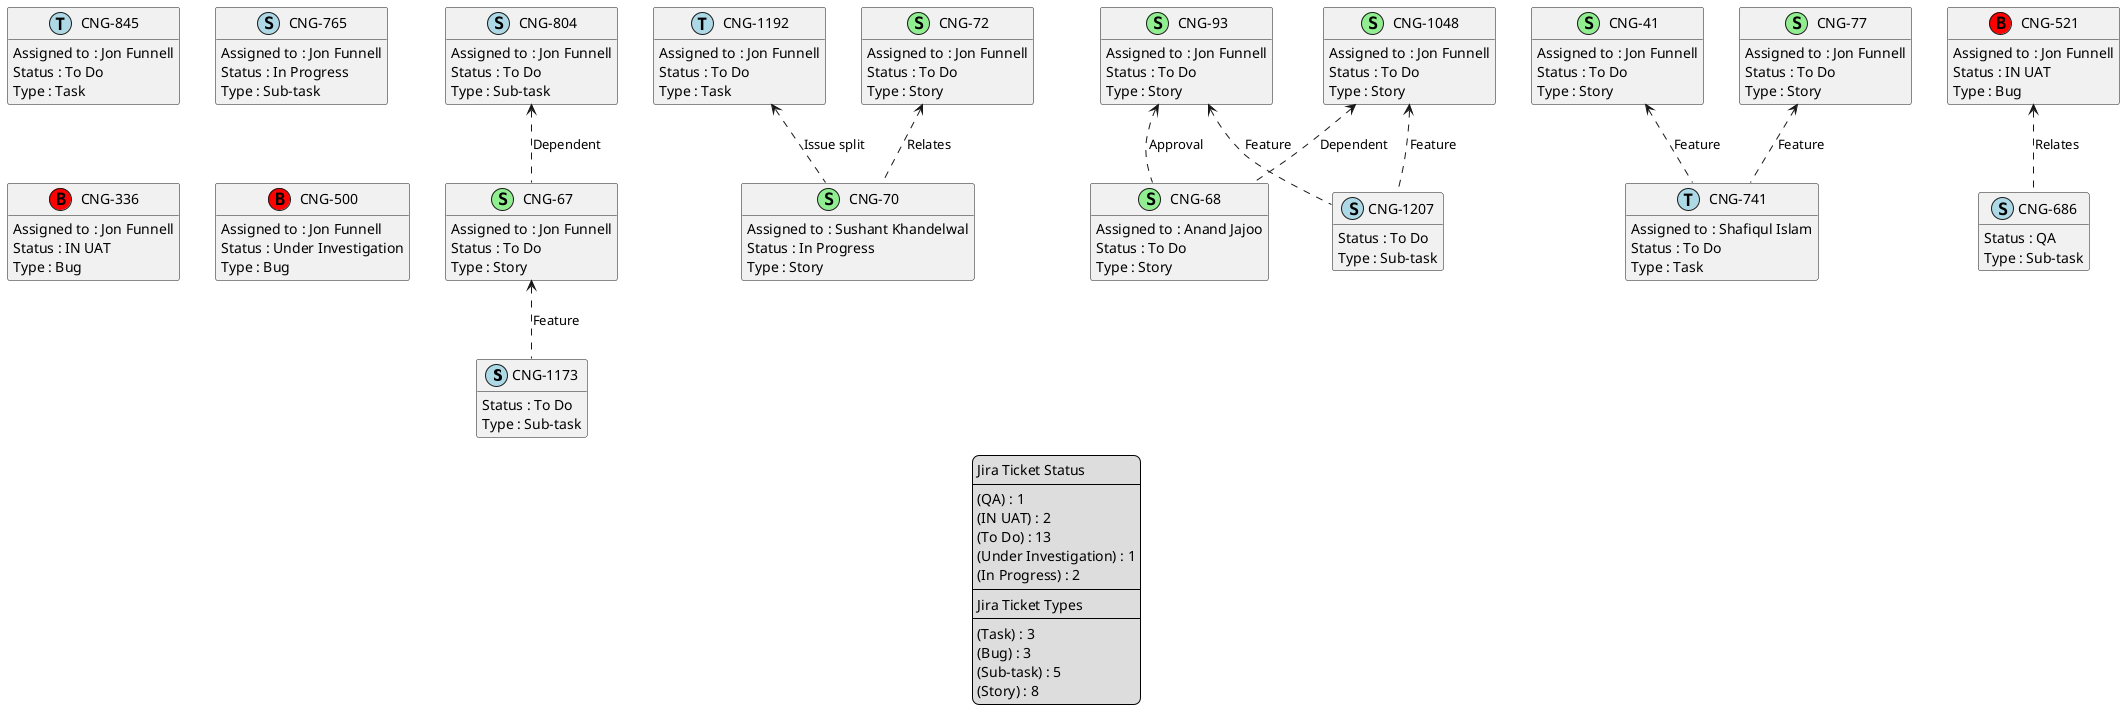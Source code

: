 @startuml
'https://plantuml.com/class-diagram

' GENERATE CLASS DIAGRAM ===========
' Generated at    : Mon Apr 15 17:00:10 CEST 2024

hide empty members

legend
Jira Ticket Status
----
(QA) : 1
(IN UAT) : 2
(To Do) : 13
(Under Investigation) : 1
(In Progress) : 2
----
Jira Ticket Types
----
(Task) : 3
(Bug) : 3
(Sub-task) : 5
(Story) : 8
end legend


' Tickets =======
class "CNG-1173" << (S,lightblue) >> {
  Status : To Do
  Type : Sub-task
}

class "CNG-1192" << (T,lightblue) >> {
  Assigned to : Jon Funnell
  Status : To Do
  Type : Task
}

class "CNG-70" << (S,lightgreen) >> {
  Assigned to : Sushant Khandelwal
  Status : In Progress
  Type : Story
}

class "CNG-93" << (S,lightgreen) >> {
  Assigned to : Jon Funnell
  Status : To Do
  Type : Story
}

class "CNG-72" << (S,lightgreen) >> {
  Assigned to : Jon Funnell
  Status : To Do
  Type : Story
}

class "CNG-41" << (S,lightgreen) >> {
  Assigned to : Jon Funnell
  Status : To Do
  Type : Story
}

class "CNG-845" << (T,lightblue) >> {
  Assigned to : Jon Funnell
  Status : To Do
  Type : Task
}

class "CNG-77" << (S,lightgreen) >> {
  Assigned to : Jon Funnell
  Status : To Do
  Type : Story
}

class "CNG-804" << (S,lightblue) >> {
  Assigned to : Jon Funnell
  Status : To Do
  Type : Sub-task
}

class "CNG-67" << (S,lightgreen) >> {
  Assigned to : Jon Funnell
  Status : To Do
  Type : Story
}

class "CNG-68" << (S,lightgreen) >> {
  Assigned to : Anand Jajoo
  Status : To Do
  Type : Story
}

class "CNG-1207" << (S,lightblue) >> {
  Status : To Do
  Type : Sub-task
}

class "CNG-521" << (B,red) >> {
  Assigned to : Jon Funnell
  Status : IN UAT
  Type : Bug
}

class "CNG-686" << (S,lightblue) >> {
  Status : QA
  Type : Sub-task
}

class "CNG-741" << (T,lightblue) >> {
  Assigned to : Shafiqul Islam
  Status : To Do
  Type : Task
}

class "CNG-1048" << (S,lightgreen) >> {
  Assigned to : Jon Funnell
  Status : To Do
  Type : Story
}

class "CNG-765" << (S,lightblue) >> {
  Assigned to : Jon Funnell
  Status : In Progress
  Type : Sub-task
}

class "CNG-336" << (B,red) >> {
  Assigned to : Jon Funnell
  Status : IN UAT
  Type : Bug
}

class "CNG-500" << (B,red) >> {
  Assigned to : Jon Funnell
  Status : Under Investigation
  Type : Bug
}



' Links =======
"CNG-521" <.. "CNG-686" : Relates
"CNG-804" <.. "CNG-67" : Dependent
"CNG-67" <.. "CNG-1173" : Feature
"CNG-41" <.. "CNG-741" : Feature
"CNG-1192" <.. "CNG-70" : Issue split
"CNG-1048" <.. "CNG-68" : Dependent
"CNG-1048" <.. "CNG-1207" : Feature
"CNG-93" <.. "CNG-68" : Approval
"CNG-93" <.. "CNG-1207" : Feature
"CNG-72" <.. "CNG-70" : Relates
"CNG-77" <.. "CNG-741" : Feature


@enduml
